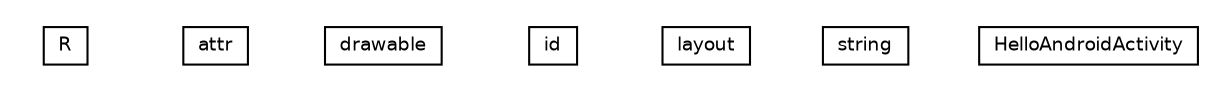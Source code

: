 #!/usr/local/bin/dot
#
# Class diagram 
# Generated by UmlGraph version 4.4 (http://www.spinellis.gr/sw/umlgraph)
#

digraph G {
	edge [fontname="Helvetica",fontsize=10,labelfontname="Helvetica",labelfontsize=10];
	node [fontname="Helvetica",fontsize=10,shape=plaintext];
	// it.apice.sapere.node.android.R
	c12216 [label=<<table border="0" cellborder="1" cellspacing="0" cellpadding="2" port="p" href="./R.html">
		<tr><td><table border="0" cellspacing="0" cellpadding="1">
			<tr><td> R </td></tr>
		</table></td></tr>
		</table>>, fontname="Helvetica", fontcolor="black", fontsize=9.0];
	// it.apice.sapere.node.android.R.attr
	c12217 [label=<<table border="0" cellborder="1" cellspacing="0" cellpadding="2" port="p" href="./R.attr.html">
		<tr><td><table border="0" cellspacing="0" cellpadding="1">
			<tr><td> attr </td></tr>
		</table></td></tr>
		</table>>, fontname="Helvetica", fontcolor="black", fontsize=9.0];
	// it.apice.sapere.node.android.R.drawable
	c12218 [label=<<table border="0" cellborder="1" cellspacing="0" cellpadding="2" port="p" href="./R.drawable.html">
		<tr><td><table border="0" cellspacing="0" cellpadding="1">
			<tr><td> drawable </td></tr>
		</table></td></tr>
		</table>>, fontname="Helvetica", fontcolor="black", fontsize=9.0];
	// it.apice.sapere.node.android.R.id
	c12219 [label=<<table border="0" cellborder="1" cellspacing="0" cellpadding="2" port="p" href="./R.id.html">
		<tr><td><table border="0" cellspacing="0" cellpadding="1">
			<tr><td> id </td></tr>
		</table></td></tr>
		</table>>, fontname="Helvetica", fontcolor="black", fontsize=9.0];
	// it.apice.sapere.node.android.R.layout
	c12220 [label=<<table border="0" cellborder="1" cellspacing="0" cellpadding="2" port="p" href="./R.layout.html">
		<tr><td><table border="0" cellspacing="0" cellpadding="1">
			<tr><td> layout </td></tr>
		</table></td></tr>
		</table>>, fontname="Helvetica", fontcolor="black", fontsize=9.0];
	// it.apice.sapere.node.android.R.string
	c12221 [label=<<table border="0" cellborder="1" cellspacing="0" cellpadding="2" port="p" href="./R.string.html">
		<tr><td><table border="0" cellspacing="0" cellpadding="1">
			<tr><td> string </td></tr>
		</table></td></tr>
		</table>>, fontname="Helvetica", fontcolor="black", fontsize=9.0];
	// it.apice.sapere.node.android.HelloAndroidActivity
	c12222 [label=<<table border="0" cellborder="1" cellspacing="0" cellpadding="2" port="p" href="./HelloAndroidActivity.html">
		<tr><td><table border="0" cellspacing="0" cellpadding="1">
			<tr><td> HelloAndroidActivity </td></tr>
		</table></td></tr>
		</table>>, fontname="Helvetica", fontcolor="black", fontsize=9.0];
}

